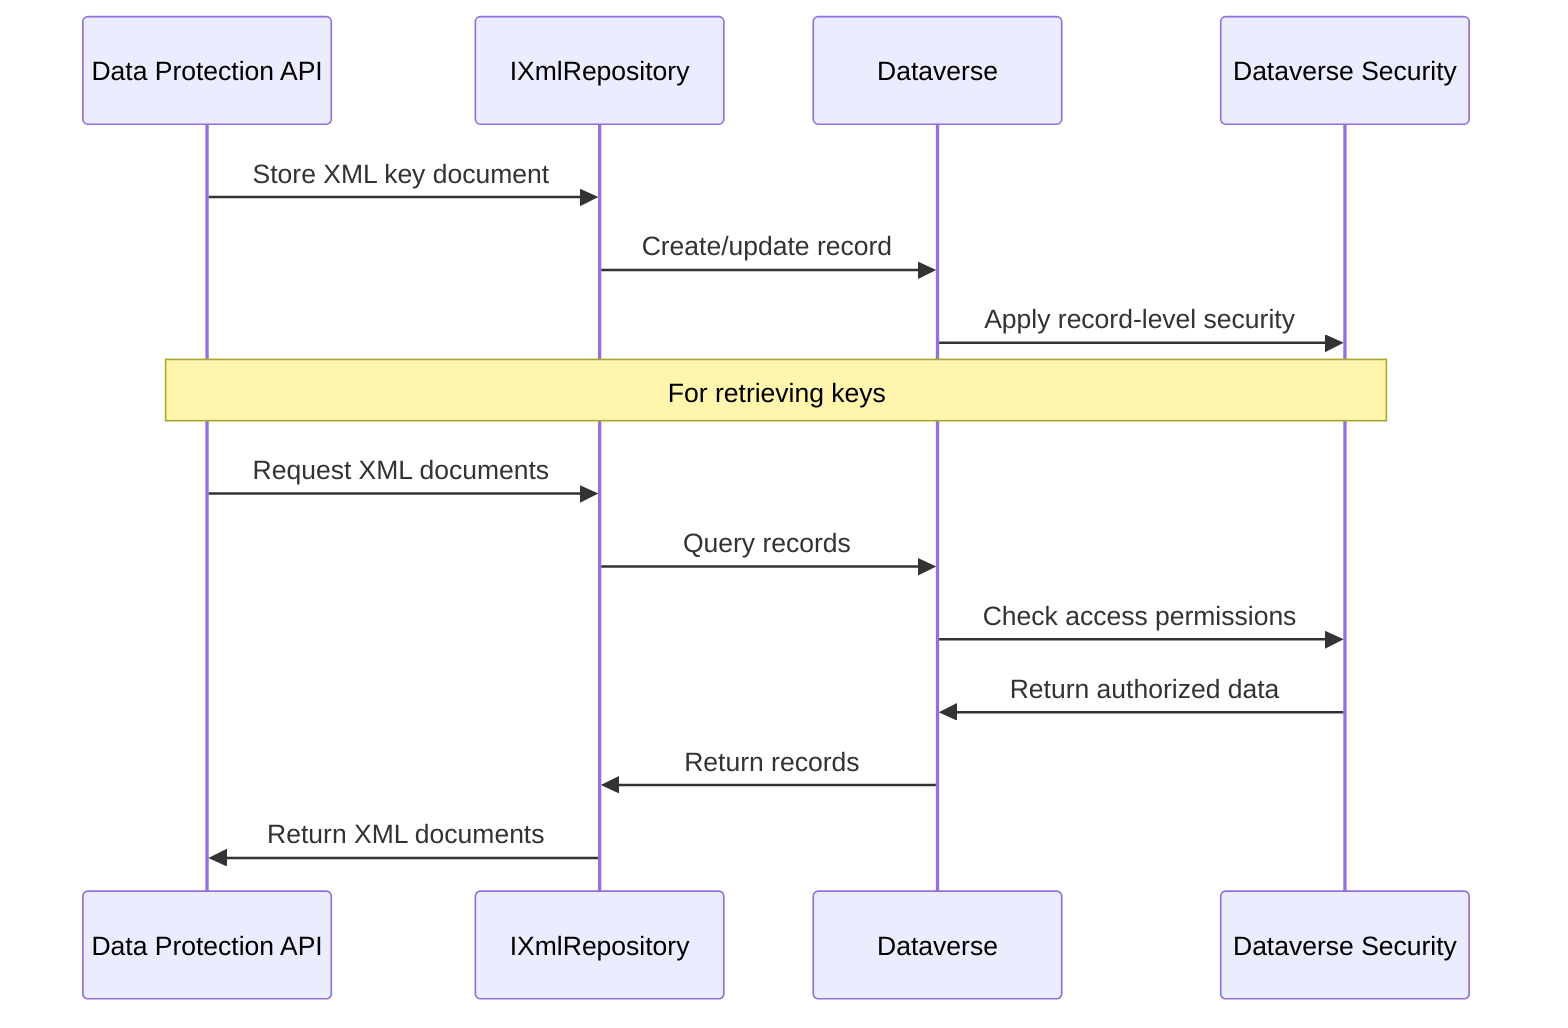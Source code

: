 sequenceDiagram
    participant DAPI as Data Protection API
    participant XmlRepo as IXmlRepository
    participant Dataverse
    participant Security as Dataverse Security
    
    DAPI->>XmlRepo: Store XML key document
    XmlRepo->>Dataverse: Create/update record
    Dataverse->>Security: Apply record-level security
    
    Note over DAPI,Security: For retrieving keys
    
    DAPI->>XmlRepo: Request XML documents
    XmlRepo->>Dataverse: Query records
    Dataverse->>Security: Check access permissions
    Security->>Dataverse: Return authorized data
    Dataverse->>XmlRepo: Return records
    XmlRepo->>DAPI: Return XML documents